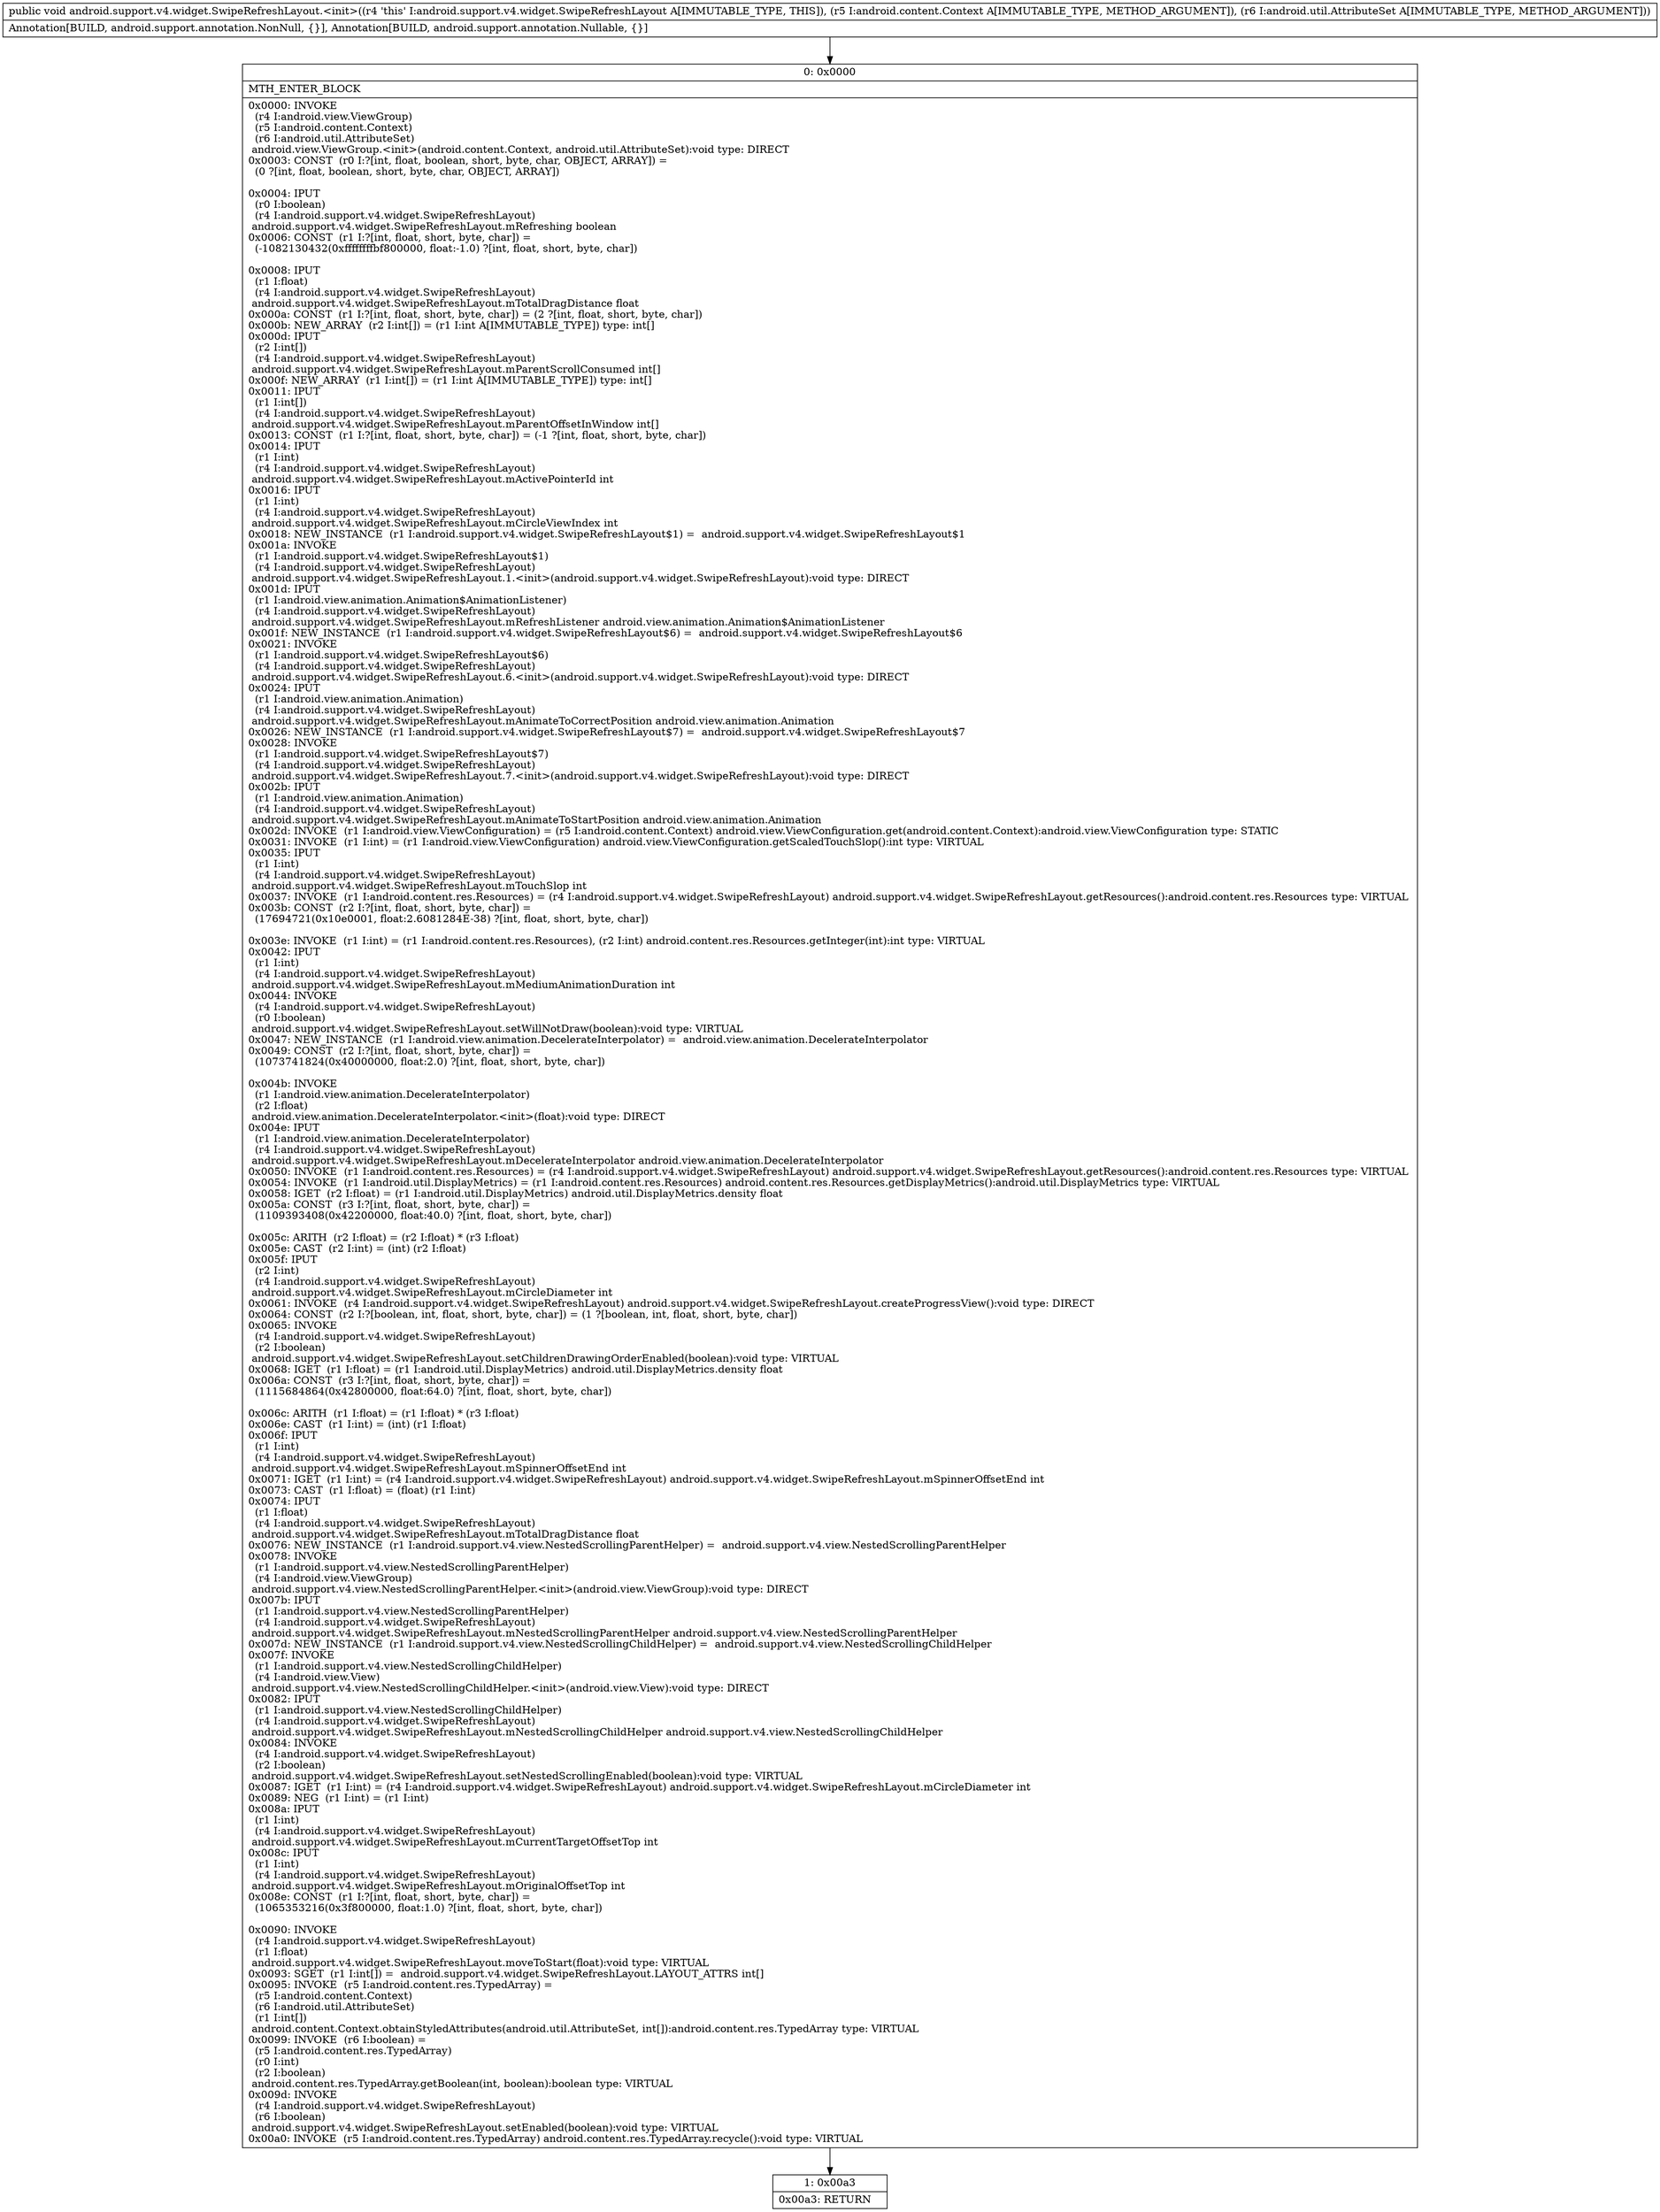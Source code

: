 digraph "CFG forandroid.support.v4.widget.SwipeRefreshLayout.\<init\>(Landroid\/content\/Context;Landroid\/util\/AttributeSet;)V" {
Node_0 [shape=record,label="{0\:\ 0x0000|MTH_ENTER_BLOCK\l|0x0000: INVOKE  \l  (r4 I:android.view.ViewGroup)\l  (r5 I:android.content.Context)\l  (r6 I:android.util.AttributeSet)\l android.view.ViewGroup.\<init\>(android.content.Context, android.util.AttributeSet):void type: DIRECT \l0x0003: CONST  (r0 I:?[int, float, boolean, short, byte, char, OBJECT, ARRAY]) = \l  (0 ?[int, float, boolean, short, byte, char, OBJECT, ARRAY])\l \l0x0004: IPUT  \l  (r0 I:boolean)\l  (r4 I:android.support.v4.widget.SwipeRefreshLayout)\l android.support.v4.widget.SwipeRefreshLayout.mRefreshing boolean \l0x0006: CONST  (r1 I:?[int, float, short, byte, char]) = \l  (\-1082130432(0xffffffffbf800000, float:\-1.0) ?[int, float, short, byte, char])\l \l0x0008: IPUT  \l  (r1 I:float)\l  (r4 I:android.support.v4.widget.SwipeRefreshLayout)\l android.support.v4.widget.SwipeRefreshLayout.mTotalDragDistance float \l0x000a: CONST  (r1 I:?[int, float, short, byte, char]) = (2 ?[int, float, short, byte, char]) \l0x000b: NEW_ARRAY  (r2 I:int[]) = (r1 I:int A[IMMUTABLE_TYPE]) type: int[] \l0x000d: IPUT  \l  (r2 I:int[])\l  (r4 I:android.support.v4.widget.SwipeRefreshLayout)\l android.support.v4.widget.SwipeRefreshLayout.mParentScrollConsumed int[] \l0x000f: NEW_ARRAY  (r1 I:int[]) = (r1 I:int A[IMMUTABLE_TYPE]) type: int[] \l0x0011: IPUT  \l  (r1 I:int[])\l  (r4 I:android.support.v4.widget.SwipeRefreshLayout)\l android.support.v4.widget.SwipeRefreshLayout.mParentOffsetInWindow int[] \l0x0013: CONST  (r1 I:?[int, float, short, byte, char]) = (\-1 ?[int, float, short, byte, char]) \l0x0014: IPUT  \l  (r1 I:int)\l  (r4 I:android.support.v4.widget.SwipeRefreshLayout)\l android.support.v4.widget.SwipeRefreshLayout.mActivePointerId int \l0x0016: IPUT  \l  (r1 I:int)\l  (r4 I:android.support.v4.widget.SwipeRefreshLayout)\l android.support.v4.widget.SwipeRefreshLayout.mCircleViewIndex int \l0x0018: NEW_INSTANCE  (r1 I:android.support.v4.widget.SwipeRefreshLayout$1) =  android.support.v4.widget.SwipeRefreshLayout$1 \l0x001a: INVOKE  \l  (r1 I:android.support.v4.widget.SwipeRefreshLayout$1)\l  (r4 I:android.support.v4.widget.SwipeRefreshLayout)\l android.support.v4.widget.SwipeRefreshLayout.1.\<init\>(android.support.v4.widget.SwipeRefreshLayout):void type: DIRECT \l0x001d: IPUT  \l  (r1 I:android.view.animation.Animation$AnimationListener)\l  (r4 I:android.support.v4.widget.SwipeRefreshLayout)\l android.support.v4.widget.SwipeRefreshLayout.mRefreshListener android.view.animation.Animation$AnimationListener \l0x001f: NEW_INSTANCE  (r1 I:android.support.v4.widget.SwipeRefreshLayout$6) =  android.support.v4.widget.SwipeRefreshLayout$6 \l0x0021: INVOKE  \l  (r1 I:android.support.v4.widget.SwipeRefreshLayout$6)\l  (r4 I:android.support.v4.widget.SwipeRefreshLayout)\l android.support.v4.widget.SwipeRefreshLayout.6.\<init\>(android.support.v4.widget.SwipeRefreshLayout):void type: DIRECT \l0x0024: IPUT  \l  (r1 I:android.view.animation.Animation)\l  (r4 I:android.support.v4.widget.SwipeRefreshLayout)\l android.support.v4.widget.SwipeRefreshLayout.mAnimateToCorrectPosition android.view.animation.Animation \l0x0026: NEW_INSTANCE  (r1 I:android.support.v4.widget.SwipeRefreshLayout$7) =  android.support.v4.widget.SwipeRefreshLayout$7 \l0x0028: INVOKE  \l  (r1 I:android.support.v4.widget.SwipeRefreshLayout$7)\l  (r4 I:android.support.v4.widget.SwipeRefreshLayout)\l android.support.v4.widget.SwipeRefreshLayout.7.\<init\>(android.support.v4.widget.SwipeRefreshLayout):void type: DIRECT \l0x002b: IPUT  \l  (r1 I:android.view.animation.Animation)\l  (r4 I:android.support.v4.widget.SwipeRefreshLayout)\l android.support.v4.widget.SwipeRefreshLayout.mAnimateToStartPosition android.view.animation.Animation \l0x002d: INVOKE  (r1 I:android.view.ViewConfiguration) = (r5 I:android.content.Context) android.view.ViewConfiguration.get(android.content.Context):android.view.ViewConfiguration type: STATIC \l0x0031: INVOKE  (r1 I:int) = (r1 I:android.view.ViewConfiguration) android.view.ViewConfiguration.getScaledTouchSlop():int type: VIRTUAL \l0x0035: IPUT  \l  (r1 I:int)\l  (r4 I:android.support.v4.widget.SwipeRefreshLayout)\l android.support.v4.widget.SwipeRefreshLayout.mTouchSlop int \l0x0037: INVOKE  (r1 I:android.content.res.Resources) = (r4 I:android.support.v4.widget.SwipeRefreshLayout) android.support.v4.widget.SwipeRefreshLayout.getResources():android.content.res.Resources type: VIRTUAL \l0x003b: CONST  (r2 I:?[int, float, short, byte, char]) = \l  (17694721(0x10e0001, float:2.6081284E\-38) ?[int, float, short, byte, char])\l \l0x003e: INVOKE  (r1 I:int) = (r1 I:android.content.res.Resources), (r2 I:int) android.content.res.Resources.getInteger(int):int type: VIRTUAL \l0x0042: IPUT  \l  (r1 I:int)\l  (r4 I:android.support.v4.widget.SwipeRefreshLayout)\l android.support.v4.widget.SwipeRefreshLayout.mMediumAnimationDuration int \l0x0044: INVOKE  \l  (r4 I:android.support.v4.widget.SwipeRefreshLayout)\l  (r0 I:boolean)\l android.support.v4.widget.SwipeRefreshLayout.setWillNotDraw(boolean):void type: VIRTUAL \l0x0047: NEW_INSTANCE  (r1 I:android.view.animation.DecelerateInterpolator) =  android.view.animation.DecelerateInterpolator \l0x0049: CONST  (r2 I:?[int, float, short, byte, char]) = \l  (1073741824(0x40000000, float:2.0) ?[int, float, short, byte, char])\l \l0x004b: INVOKE  \l  (r1 I:android.view.animation.DecelerateInterpolator)\l  (r2 I:float)\l android.view.animation.DecelerateInterpolator.\<init\>(float):void type: DIRECT \l0x004e: IPUT  \l  (r1 I:android.view.animation.DecelerateInterpolator)\l  (r4 I:android.support.v4.widget.SwipeRefreshLayout)\l android.support.v4.widget.SwipeRefreshLayout.mDecelerateInterpolator android.view.animation.DecelerateInterpolator \l0x0050: INVOKE  (r1 I:android.content.res.Resources) = (r4 I:android.support.v4.widget.SwipeRefreshLayout) android.support.v4.widget.SwipeRefreshLayout.getResources():android.content.res.Resources type: VIRTUAL \l0x0054: INVOKE  (r1 I:android.util.DisplayMetrics) = (r1 I:android.content.res.Resources) android.content.res.Resources.getDisplayMetrics():android.util.DisplayMetrics type: VIRTUAL \l0x0058: IGET  (r2 I:float) = (r1 I:android.util.DisplayMetrics) android.util.DisplayMetrics.density float \l0x005a: CONST  (r3 I:?[int, float, short, byte, char]) = \l  (1109393408(0x42200000, float:40.0) ?[int, float, short, byte, char])\l \l0x005c: ARITH  (r2 I:float) = (r2 I:float) * (r3 I:float) \l0x005e: CAST  (r2 I:int) = (int) (r2 I:float) \l0x005f: IPUT  \l  (r2 I:int)\l  (r4 I:android.support.v4.widget.SwipeRefreshLayout)\l android.support.v4.widget.SwipeRefreshLayout.mCircleDiameter int \l0x0061: INVOKE  (r4 I:android.support.v4.widget.SwipeRefreshLayout) android.support.v4.widget.SwipeRefreshLayout.createProgressView():void type: DIRECT \l0x0064: CONST  (r2 I:?[boolean, int, float, short, byte, char]) = (1 ?[boolean, int, float, short, byte, char]) \l0x0065: INVOKE  \l  (r4 I:android.support.v4.widget.SwipeRefreshLayout)\l  (r2 I:boolean)\l android.support.v4.widget.SwipeRefreshLayout.setChildrenDrawingOrderEnabled(boolean):void type: VIRTUAL \l0x0068: IGET  (r1 I:float) = (r1 I:android.util.DisplayMetrics) android.util.DisplayMetrics.density float \l0x006a: CONST  (r3 I:?[int, float, short, byte, char]) = \l  (1115684864(0x42800000, float:64.0) ?[int, float, short, byte, char])\l \l0x006c: ARITH  (r1 I:float) = (r1 I:float) * (r3 I:float) \l0x006e: CAST  (r1 I:int) = (int) (r1 I:float) \l0x006f: IPUT  \l  (r1 I:int)\l  (r4 I:android.support.v4.widget.SwipeRefreshLayout)\l android.support.v4.widget.SwipeRefreshLayout.mSpinnerOffsetEnd int \l0x0071: IGET  (r1 I:int) = (r4 I:android.support.v4.widget.SwipeRefreshLayout) android.support.v4.widget.SwipeRefreshLayout.mSpinnerOffsetEnd int \l0x0073: CAST  (r1 I:float) = (float) (r1 I:int) \l0x0074: IPUT  \l  (r1 I:float)\l  (r4 I:android.support.v4.widget.SwipeRefreshLayout)\l android.support.v4.widget.SwipeRefreshLayout.mTotalDragDistance float \l0x0076: NEW_INSTANCE  (r1 I:android.support.v4.view.NestedScrollingParentHelper) =  android.support.v4.view.NestedScrollingParentHelper \l0x0078: INVOKE  \l  (r1 I:android.support.v4.view.NestedScrollingParentHelper)\l  (r4 I:android.view.ViewGroup)\l android.support.v4.view.NestedScrollingParentHelper.\<init\>(android.view.ViewGroup):void type: DIRECT \l0x007b: IPUT  \l  (r1 I:android.support.v4.view.NestedScrollingParentHelper)\l  (r4 I:android.support.v4.widget.SwipeRefreshLayout)\l android.support.v4.widget.SwipeRefreshLayout.mNestedScrollingParentHelper android.support.v4.view.NestedScrollingParentHelper \l0x007d: NEW_INSTANCE  (r1 I:android.support.v4.view.NestedScrollingChildHelper) =  android.support.v4.view.NestedScrollingChildHelper \l0x007f: INVOKE  \l  (r1 I:android.support.v4.view.NestedScrollingChildHelper)\l  (r4 I:android.view.View)\l android.support.v4.view.NestedScrollingChildHelper.\<init\>(android.view.View):void type: DIRECT \l0x0082: IPUT  \l  (r1 I:android.support.v4.view.NestedScrollingChildHelper)\l  (r4 I:android.support.v4.widget.SwipeRefreshLayout)\l android.support.v4.widget.SwipeRefreshLayout.mNestedScrollingChildHelper android.support.v4.view.NestedScrollingChildHelper \l0x0084: INVOKE  \l  (r4 I:android.support.v4.widget.SwipeRefreshLayout)\l  (r2 I:boolean)\l android.support.v4.widget.SwipeRefreshLayout.setNestedScrollingEnabled(boolean):void type: VIRTUAL \l0x0087: IGET  (r1 I:int) = (r4 I:android.support.v4.widget.SwipeRefreshLayout) android.support.v4.widget.SwipeRefreshLayout.mCircleDiameter int \l0x0089: NEG  (r1 I:int) = (r1 I:int) \l0x008a: IPUT  \l  (r1 I:int)\l  (r4 I:android.support.v4.widget.SwipeRefreshLayout)\l android.support.v4.widget.SwipeRefreshLayout.mCurrentTargetOffsetTop int \l0x008c: IPUT  \l  (r1 I:int)\l  (r4 I:android.support.v4.widget.SwipeRefreshLayout)\l android.support.v4.widget.SwipeRefreshLayout.mOriginalOffsetTop int \l0x008e: CONST  (r1 I:?[int, float, short, byte, char]) = \l  (1065353216(0x3f800000, float:1.0) ?[int, float, short, byte, char])\l \l0x0090: INVOKE  \l  (r4 I:android.support.v4.widget.SwipeRefreshLayout)\l  (r1 I:float)\l android.support.v4.widget.SwipeRefreshLayout.moveToStart(float):void type: VIRTUAL \l0x0093: SGET  (r1 I:int[]) =  android.support.v4.widget.SwipeRefreshLayout.LAYOUT_ATTRS int[] \l0x0095: INVOKE  (r5 I:android.content.res.TypedArray) = \l  (r5 I:android.content.Context)\l  (r6 I:android.util.AttributeSet)\l  (r1 I:int[])\l android.content.Context.obtainStyledAttributes(android.util.AttributeSet, int[]):android.content.res.TypedArray type: VIRTUAL \l0x0099: INVOKE  (r6 I:boolean) = \l  (r5 I:android.content.res.TypedArray)\l  (r0 I:int)\l  (r2 I:boolean)\l android.content.res.TypedArray.getBoolean(int, boolean):boolean type: VIRTUAL \l0x009d: INVOKE  \l  (r4 I:android.support.v4.widget.SwipeRefreshLayout)\l  (r6 I:boolean)\l android.support.v4.widget.SwipeRefreshLayout.setEnabled(boolean):void type: VIRTUAL \l0x00a0: INVOKE  (r5 I:android.content.res.TypedArray) android.content.res.TypedArray.recycle():void type: VIRTUAL \l}"];
Node_1 [shape=record,label="{1\:\ 0x00a3|0x00a3: RETURN   \l}"];
MethodNode[shape=record,label="{public void android.support.v4.widget.SwipeRefreshLayout.\<init\>((r4 'this' I:android.support.v4.widget.SwipeRefreshLayout A[IMMUTABLE_TYPE, THIS]), (r5 I:android.content.Context A[IMMUTABLE_TYPE, METHOD_ARGUMENT]), (r6 I:android.util.AttributeSet A[IMMUTABLE_TYPE, METHOD_ARGUMENT]))  | Annotation[BUILD, android.support.annotation.NonNull, \{\}], Annotation[BUILD, android.support.annotation.Nullable, \{\}]\l}"];
MethodNode -> Node_0;
Node_0 -> Node_1;
}

